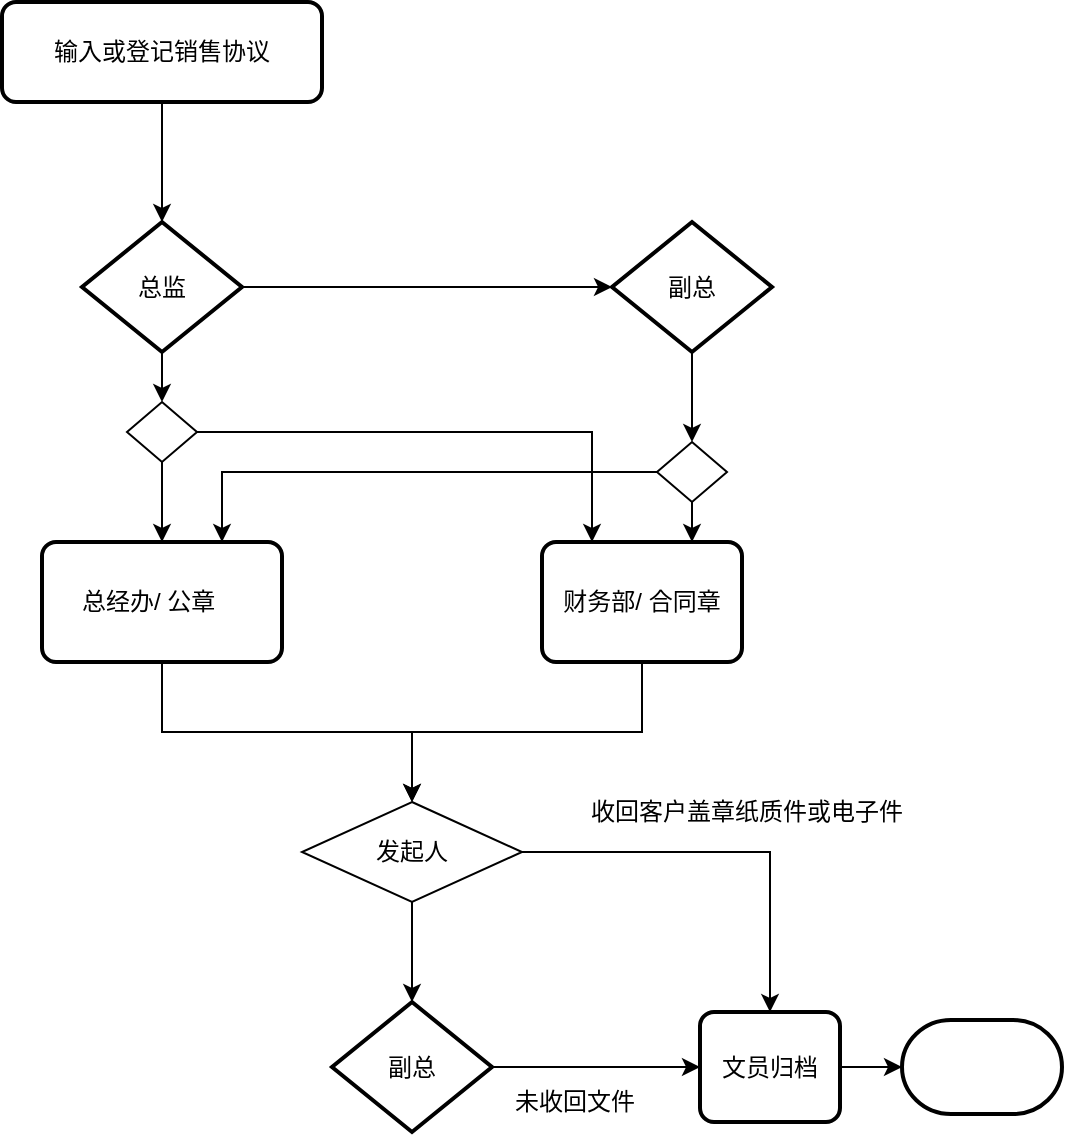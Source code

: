 <mxfile version="24.7.16">
  <diagram name="第 1 页" id="CmhihAkPHXoBN1QAGS5e">
    <mxGraphModel dx="786" dy="463" grid="1" gridSize="10" guides="1" tooltips="1" connect="1" arrows="1" fold="1" page="1" pageScale="1" pageWidth="827" pageHeight="1169" math="0" shadow="0">
      <root>
        <mxCell id="0" />
        <mxCell id="1" parent="0" />
        <mxCell id="rZu9IjarSrVDgX6lhnSi-1" value="输入或登记销售协议" style="rounded=1;whiteSpace=wrap;html=1;absoluteArcSize=1;arcSize=14;strokeWidth=2;" vertex="1" parent="1">
          <mxGeometry x="30" y="170" width="160" height="50" as="geometry" />
        </mxCell>
        <mxCell id="rZu9IjarSrVDgX6lhnSi-25" style="edgeStyle=orthogonalEdgeStyle;rounded=0;orthogonalLoop=1;jettySize=auto;html=1;exitX=0.5;exitY=1;exitDx=0;exitDy=0;exitPerimeter=0;entryX=0.5;entryY=0;entryDx=0;entryDy=0;" edge="1" parent="1" source="rZu9IjarSrVDgX6lhnSi-2" target="rZu9IjarSrVDgX6lhnSi-23">
          <mxGeometry relative="1" as="geometry" />
        </mxCell>
        <mxCell id="rZu9IjarSrVDgX6lhnSi-2" value="总监" style="strokeWidth=2;html=1;shape=mxgraph.flowchart.decision;whiteSpace=wrap;" vertex="1" parent="1">
          <mxGeometry x="70" y="280" width="80" height="65" as="geometry" />
        </mxCell>
        <mxCell id="rZu9IjarSrVDgX6lhnSi-27" style="edgeStyle=orthogonalEdgeStyle;rounded=0;orthogonalLoop=1;jettySize=auto;html=1;exitX=0.5;exitY=1;exitDx=0;exitDy=0;exitPerimeter=0;entryX=0.5;entryY=0;entryDx=0;entryDy=0;" edge="1" parent="1" source="rZu9IjarSrVDgX6lhnSi-4" target="rZu9IjarSrVDgX6lhnSi-24">
          <mxGeometry relative="1" as="geometry" />
        </mxCell>
        <mxCell id="rZu9IjarSrVDgX6lhnSi-4" value="副总" style="strokeWidth=2;html=1;shape=mxgraph.flowchart.decision;whiteSpace=wrap;" vertex="1" parent="1">
          <mxGeometry x="335" y="280" width="80" height="65" as="geometry" />
        </mxCell>
        <mxCell id="rZu9IjarSrVDgX6lhnSi-22" style="edgeStyle=orthogonalEdgeStyle;rounded=0;orthogonalLoop=1;jettySize=auto;html=1;exitX=0.5;exitY=1;exitDx=0;exitDy=0;entryX=0.5;entryY=0;entryDx=0;entryDy=0;" edge="1" parent="1" source="rZu9IjarSrVDgX6lhnSi-7" target="rZu9IjarSrVDgX6lhnSi-32">
          <mxGeometry relative="1" as="geometry">
            <mxPoint x="280" y="570" as="targetPoint" />
          </mxGeometry>
        </mxCell>
        <mxCell id="rZu9IjarSrVDgX6lhnSi-7" value="财务部/ 合同章" style="rounded=1;whiteSpace=wrap;html=1;absoluteArcSize=1;arcSize=14;strokeWidth=2;" vertex="1" parent="1">
          <mxGeometry x="300" y="440" width="100" height="60" as="geometry" />
        </mxCell>
        <mxCell id="rZu9IjarSrVDgX6lhnSi-8" style="edgeStyle=orthogonalEdgeStyle;rounded=0;orthogonalLoop=1;jettySize=auto;html=1;exitX=0.5;exitY=1;exitDx=0;exitDy=0;entryX=0.5;entryY=0;entryDx=0;entryDy=0;entryPerimeter=0;" edge="1" parent="1" source="rZu9IjarSrVDgX6lhnSi-1" target="rZu9IjarSrVDgX6lhnSi-2">
          <mxGeometry relative="1" as="geometry" />
        </mxCell>
        <mxCell id="rZu9IjarSrVDgX6lhnSi-10" value="总经办/&amp;nbsp;&lt;span style=&quot;background-color: initial;&quot;&gt;公章&lt;/span&gt;&lt;span style=&quot;background-color: initial; white-space: pre;&quot;&gt;&#x9;&lt;/span&gt;" style="rounded=1;whiteSpace=wrap;html=1;absoluteArcSize=1;arcSize=14;strokeWidth=2;" vertex="1" parent="1">
          <mxGeometry x="50" y="440" width="120" height="60" as="geometry" />
        </mxCell>
        <mxCell id="rZu9IjarSrVDgX6lhnSi-15" style="edgeStyle=orthogonalEdgeStyle;rounded=0;orthogonalLoop=1;jettySize=auto;html=1;exitX=1;exitY=0.5;exitDx=0;exitDy=0;exitPerimeter=0;entryX=0;entryY=0.5;entryDx=0;entryDy=0;entryPerimeter=0;" edge="1" parent="1" source="rZu9IjarSrVDgX6lhnSi-2" target="rZu9IjarSrVDgX6lhnSi-4">
          <mxGeometry relative="1" as="geometry" />
        </mxCell>
        <mxCell id="rZu9IjarSrVDgX6lhnSi-21" style="edgeStyle=orthogonalEdgeStyle;rounded=0;orthogonalLoop=1;jettySize=auto;html=1;exitX=0.5;exitY=1;exitDx=0;exitDy=0;entryX=0.5;entryY=0;entryDx=0;entryDy=0;" edge="1" parent="1" source="rZu9IjarSrVDgX6lhnSi-10" target="rZu9IjarSrVDgX6lhnSi-32">
          <mxGeometry relative="1" as="geometry">
            <mxPoint x="234.04" y="573.35" as="targetPoint" />
          </mxGeometry>
        </mxCell>
        <mxCell id="rZu9IjarSrVDgX6lhnSi-26" style="edgeStyle=orthogonalEdgeStyle;rounded=0;orthogonalLoop=1;jettySize=auto;html=1;exitX=0.5;exitY=1;exitDx=0;exitDy=0;entryX=0.5;entryY=0;entryDx=0;entryDy=0;" edge="1" parent="1" source="rZu9IjarSrVDgX6lhnSi-23" target="rZu9IjarSrVDgX6lhnSi-10">
          <mxGeometry relative="1" as="geometry" />
        </mxCell>
        <mxCell id="rZu9IjarSrVDgX6lhnSi-29" style="edgeStyle=orthogonalEdgeStyle;rounded=0;orthogonalLoop=1;jettySize=auto;html=1;exitX=1;exitY=0.5;exitDx=0;exitDy=0;entryX=0.25;entryY=0;entryDx=0;entryDy=0;" edge="1" parent="1" source="rZu9IjarSrVDgX6lhnSi-23" target="rZu9IjarSrVDgX6lhnSi-7">
          <mxGeometry relative="1" as="geometry" />
        </mxCell>
        <mxCell id="rZu9IjarSrVDgX6lhnSi-23" value="" style="rhombus;whiteSpace=wrap;html=1;" vertex="1" parent="1">
          <mxGeometry x="92.5" y="370" width="35" height="30" as="geometry" />
        </mxCell>
        <mxCell id="rZu9IjarSrVDgX6lhnSi-28" style="edgeStyle=orthogonalEdgeStyle;rounded=0;orthogonalLoop=1;jettySize=auto;html=1;exitX=0.5;exitY=1;exitDx=0;exitDy=0;entryX=0.75;entryY=0;entryDx=0;entryDy=0;" edge="1" parent="1" source="rZu9IjarSrVDgX6lhnSi-24" target="rZu9IjarSrVDgX6lhnSi-7">
          <mxGeometry relative="1" as="geometry" />
        </mxCell>
        <mxCell id="rZu9IjarSrVDgX6lhnSi-31" style="edgeStyle=orthogonalEdgeStyle;rounded=0;orthogonalLoop=1;jettySize=auto;html=1;exitX=0;exitY=0.5;exitDx=0;exitDy=0;entryX=0.75;entryY=0;entryDx=0;entryDy=0;" edge="1" parent="1" source="rZu9IjarSrVDgX6lhnSi-24" target="rZu9IjarSrVDgX6lhnSi-10">
          <mxGeometry relative="1" as="geometry" />
        </mxCell>
        <mxCell id="rZu9IjarSrVDgX6lhnSi-24" value="" style="rhombus;whiteSpace=wrap;html=1;" vertex="1" parent="1">
          <mxGeometry x="357.5" y="390" width="35" height="30" as="geometry" />
        </mxCell>
        <mxCell id="rZu9IjarSrVDgX6lhnSi-37" style="edgeStyle=orthogonalEdgeStyle;rounded=0;orthogonalLoop=1;jettySize=auto;html=1;exitX=1;exitY=0.5;exitDx=0;exitDy=0;entryX=0.5;entryY=0;entryDx=0;entryDy=0;" edge="1" parent="1" source="rZu9IjarSrVDgX6lhnSi-32" target="rZu9IjarSrVDgX6lhnSi-34">
          <mxGeometry relative="1" as="geometry" />
        </mxCell>
        <mxCell id="rZu9IjarSrVDgX6lhnSi-32" value="发起人" style="rhombus;whiteSpace=wrap;html=1;" vertex="1" parent="1">
          <mxGeometry x="180" y="570" width="110" height="50" as="geometry" />
        </mxCell>
        <mxCell id="rZu9IjarSrVDgX6lhnSi-40" style="edgeStyle=orthogonalEdgeStyle;rounded=0;orthogonalLoop=1;jettySize=auto;html=1;exitX=1;exitY=0.5;exitDx=0;exitDy=0;" edge="1" parent="1" source="rZu9IjarSrVDgX6lhnSi-34" target="rZu9IjarSrVDgX6lhnSi-39">
          <mxGeometry relative="1" as="geometry" />
        </mxCell>
        <mxCell id="rZu9IjarSrVDgX6lhnSi-34" value="文员归档" style="rounded=1;whiteSpace=wrap;html=1;absoluteArcSize=1;arcSize=14;strokeWidth=2;" vertex="1" parent="1">
          <mxGeometry x="379" y="675" width="70" height="55" as="geometry" />
        </mxCell>
        <mxCell id="rZu9IjarSrVDgX6lhnSi-38" style="edgeStyle=orthogonalEdgeStyle;rounded=0;orthogonalLoop=1;jettySize=auto;html=1;exitX=1;exitY=0.5;exitDx=0;exitDy=0;exitPerimeter=0;" edge="1" parent="1" source="rZu9IjarSrVDgX6lhnSi-35" target="rZu9IjarSrVDgX6lhnSi-34">
          <mxGeometry relative="1" as="geometry" />
        </mxCell>
        <mxCell id="rZu9IjarSrVDgX6lhnSi-35" value="副总" style="strokeWidth=2;html=1;shape=mxgraph.flowchart.decision;whiteSpace=wrap;" vertex="1" parent="1">
          <mxGeometry x="195" y="670" width="80" height="65" as="geometry" />
        </mxCell>
        <mxCell id="rZu9IjarSrVDgX6lhnSi-36" style="edgeStyle=orthogonalEdgeStyle;rounded=0;orthogonalLoop=1;jettySize=auto;html=1;exitX=0.5;exitY=1;exitDx=0;exitDy=0;entryX=0.5;entryY=0;entryDx=0;entryDy=0;entryPerimeter=0;" edge="1" parent="1" source="rZu9IjarSrVDgX6lhnSi-32" target="rZu9IjarSrVDgX6lhnSi-35">
          <mxGeometry relative="1" as="geometry" />
        </mxCell>
        <mxCell id="rZu9IjarSrVDgX6lhnSi-39" value="" style="strokeWidth=2;html=1;shape=mxgraph.flowchart.terminator;whiteSpace=wrap;" vertex="1" parent="1">
          <mxGeometry x="480" y="679" width="80" height="47" as="geometry" />
        </mxCell>
        <mxCell id="rZu9IjarSrVDgX6lhnSi-41" value="收回客户盖章纸质件或电子件" style="text;html=1;align=center;verticalAlign=middle;whiteSpace=wrap;rounded=0;" vertex="1" parent="1">
          <mxGeometry x="305" y="560" width="195" height="30" as="geometry" />
        </mxCell>
        <mxCell id="rZu9IjarSrVDgX6lhnSi-42" value="未收回文件" style="text;html=1;align=center;verticalAlign=middle;whiteSpace=wrap;rounded=0;" vertex="1" parent="1">
          <mxGeometry x="219" y="705" width="195" height="30" as="geometry" />
        </mxCell>
      </root>
    </mxGraphModel>
  </diagram>
</mxfile>
